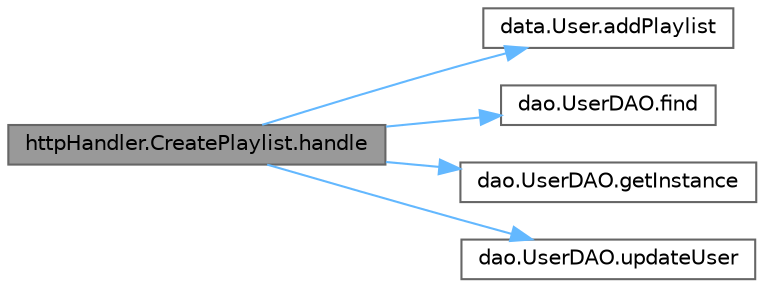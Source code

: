digraph "httpHandler.CreatePlaylist.handle"
{
 // LATEX_PDF_SIZE
  bgcolor="transparent";
  edge [fontname=Helvetica,fontsize=10,labelfontname=Helvetica,labelfontsize=10];
  node [fontname=Helvetica,fontsize=10,shape=box,height=0.2,width=0.4];
  rankdir="LR";
  Node1 [label="httpHandler.CreatePlaylist.handle",height=0.2,width=0.4,color="gray40", fillcolor="grey60", style="filled", fontcolor="black",tooltip=" "];
  Node1 -> Node2 [color="steelblue1",style="solid"];
  Node2 [label="data.User.addPlaylist",height=0.2,width=0.4,color="grey40", fillcolor="white", style="filled",URL="$classdata_1_1_user.html#a6d13095d8d3fa7dc8fab861843e17741",tooltip=" "];
  Node1 -> Node3 [color="steelblue1",style="solid"];
  Node3 [label="dao.UserDAO.find",height=0.2,width=0.4,color="grey40", fillcolor="white", style="filled",URL="$classdao_1_1_user_d_a_o.html#ae7bd4491656b55c225907d3a9b86fcb5",tooltip=" "];
  Node1 -> Node4 [color="steelblue1",style="solid"];
  Node4 [label="dao.UserDAO.getInstance",height=0.2,width=0.4,color="grey40", fillcolor="white", style="filled",URL="$classdao_1_1_user_d_a_o.html#a80debe8257b2530374dc850e707ee9d0",tooltip=" "];
  Node1 -> Node5 [color="steelblue1",style="solid"];
  Node5 [label="dao.UserDAO.updateUser",height=0.2,width=0.4,color="grey40", fillcolor="white", style="filled",URL="$classdao_1_1_user_d_a_o.html#a73c83cd9229fc11c86c6b945ad0195c5",tooltip=" "];
}
